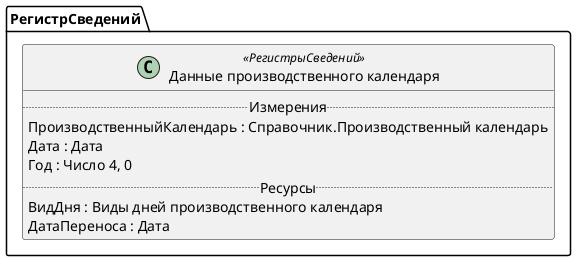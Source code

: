 ﻿@startuml ДанныеПроизводственногоКалендаря
'!include templates.wsd
'..\include templates.wsd
class РегистрСведений.ДанныеПроизводственногоКалендаря as "Данные производственного календаря" <<РегистрыСведений>>
{
..Измерения..
ПроизводственныйКалендарь : Справочник.Производственный календарь
Дата : Дата
Год : Число 4, 0
..Ресурсы..
ВидДня : Виды дней производственного календаря
ДатаПереноса : Дата
}
@enduml
